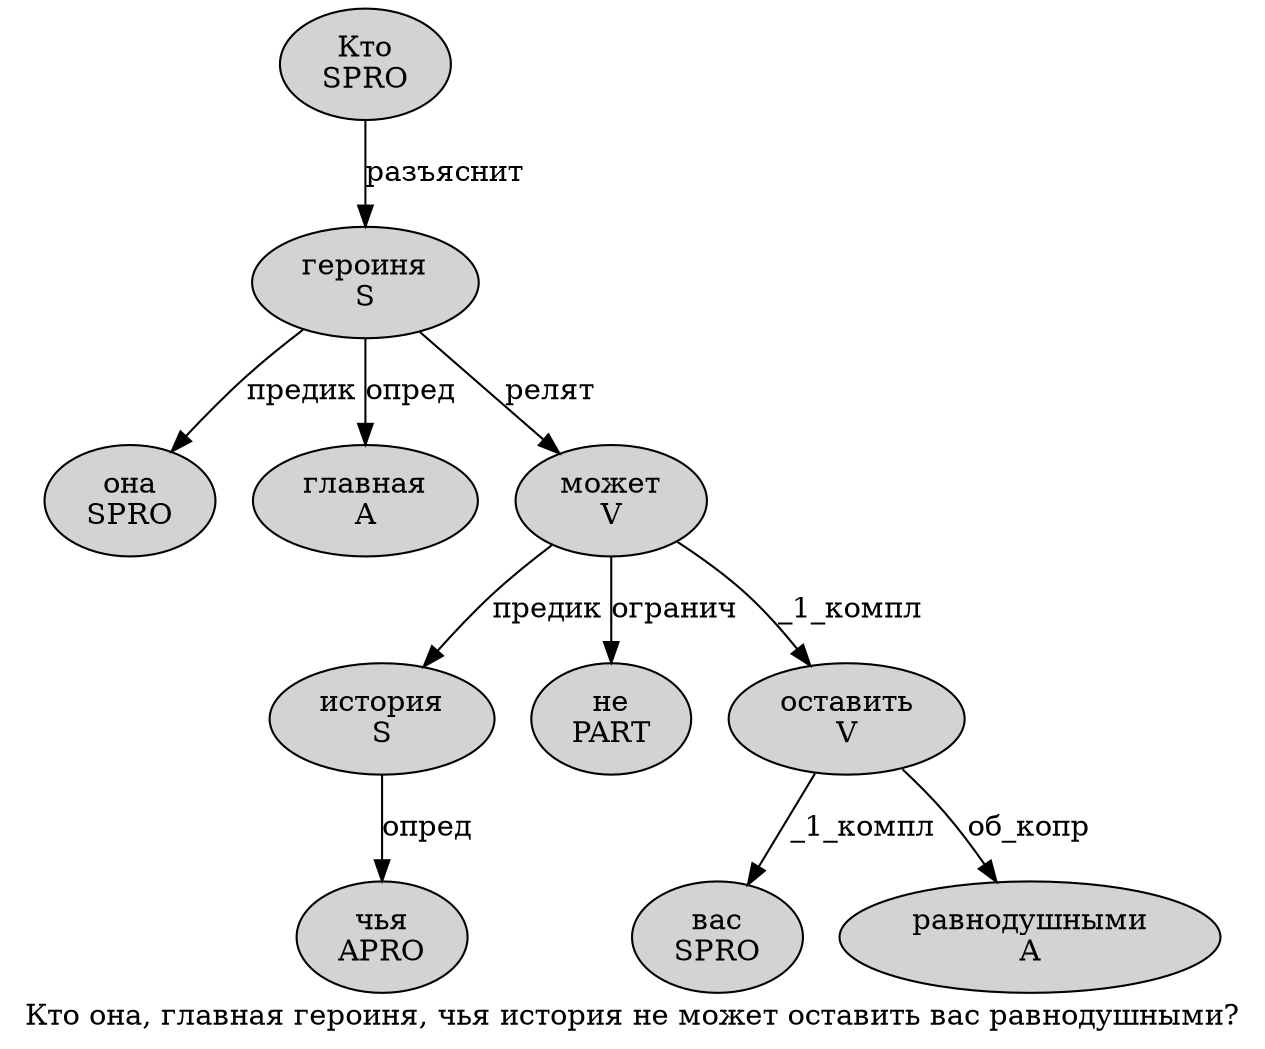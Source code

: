 digraph SENTENCE_1650 {
	graph [label="Кто она, главная героиня, чья история не может оставить вас равнодушными?"]
	node [style=filled]
		0 [label="Кто
SPRO" color="" fillcolor=lightgray penwidth=1 shape=ellipse]
		1 [label="она
SPRO" color="" fillcolor=lightgray penwidth=1 shape=ellipse]
		3 [label="главная
A" color="" fillcolor=lightgray penwidth=1 shape=ellipse]
		4 [label="героиня
S" color="" fillcolor=lightgray penwidth=1 shape=ellipse]
		6 [label="чья
APRO" color="" fillcolor=lightgray penwidth=1 shape=ellipse]
		7 [label="история
S" color="" fillcolor=lightgray penwidth=1 shape=ellipse]
		8 [label="не
PART" color="" fillcolor=lightgray penwidth=1 shape=ellipse]
		9 [label="может
V" color="" fillcolor=lightgray penwidth=1 shape=ellipse]
		10 [label="оставить
V" color="" fillcolor=lightgray penwidth=1 shape=ellipse]
		11 [label="вас
SPRO" color="" fillcolor=lightgray penwidth=1 shape=ellipse]
		12 [label="равнодушными
A" color="" fillcolor=lightgray penwidth=1 shape=ellipse]
			7 -> 6 [label="опред"]
			0 -> 4 [label="разъяснит"]
			4 -> 1 [label="предик"]
			4 -> 3 [label="опред"]
			4 -> 9 [label="релят"]
			9 -> 7 [label="предик"]
			9 -> 8 [label="огранич"]
			9 -> 10 [label="_1_компл"]
			10 -> 11 [label="_1_компл"]
			10 -> 12 [label="об_копр"]
}